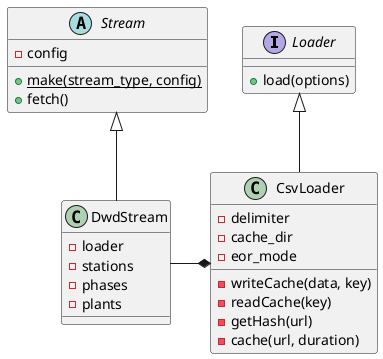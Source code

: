 @startuml diagram
skinparam linetype ortho

interface Loader {
    + load(options)
}

class CsvLoader {
    - delimiter
    - cache_dir
    - eor_mode
    - writeCache(data, key)
    - readCache(key)
    - getHash(url)
    - cache(url, duration)
}

Loader <|-- CsvLoader

abstract Stream {
    - config
    + {static} make(stream_type, config)
    + fetch()
}

class DwdStream {
    - loader
    - stations
    - phases
    - plants
}

Stream <|-- DwdStream

DwdStream -* CsvLoader

@enduml
